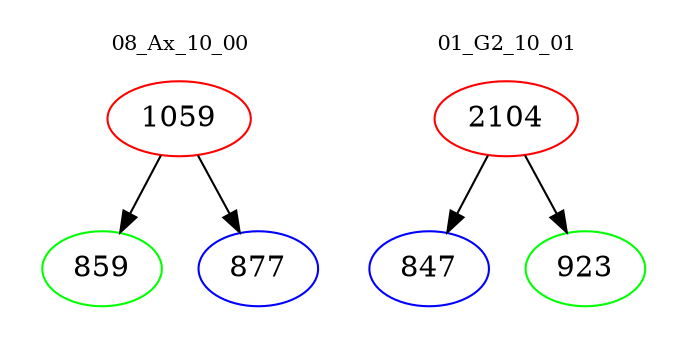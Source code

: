 digraph{
subgraph cluster_0 {
color = white
label = "08_Ax_10_00";
fontsize=10;
T0_1059 [label="1059", color="red"]
T0_1059 -> T0_859 [color="black"]
T0_859 [label="859", color="green"]
T0_1059 -> T0_877 [color="black"]
T0_877 [label="877", color="blue"]
}
subgraph cluster_1 {
color = white
label = "01_G2_10_01";
fontsize=10;
T1_2104 [label="2104", color="red"]
T1_2104 -> T1_847 [color="black"]
T1_847 [label="847", color="blue"]
T1_2104 -> T1_923 [color="black"]
T1_923 [label="923", color="green"]
}
}
